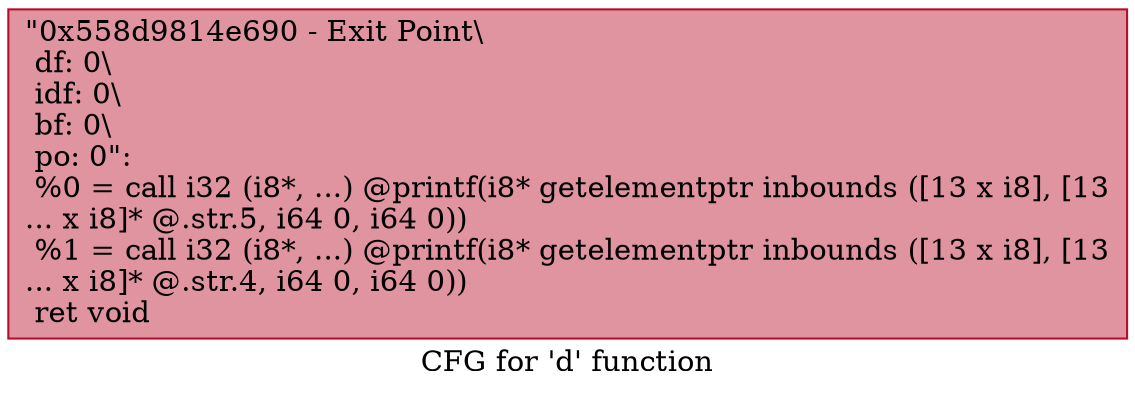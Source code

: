 digraph "CFG for 'd' function" {
	label="CFG for 'd' function";

	Node0x558d9814e690 [shape=record,color="#b70d28ff", style=filled, fillcolor="#b70d2870",label="{\"0x558d9814e690 - Exit Point\\\l df: 0\\\l idf: 0\\\l bf: 0\\\l po: 0\":\l  %0 = call i32 (i8*, ...) @printf(i8* getelementptr inbounds ([13 x i8], [13\l... x i8]* @.str.5, i64 0, i64 0))\l  %1 = call i32 (i8*, ...) @printf(i8* getelementptr inbounds ([13 x i8], [13\l... x i8]* @.str.4, i64 0, i64 0))\l  ret void\l}"];
}
